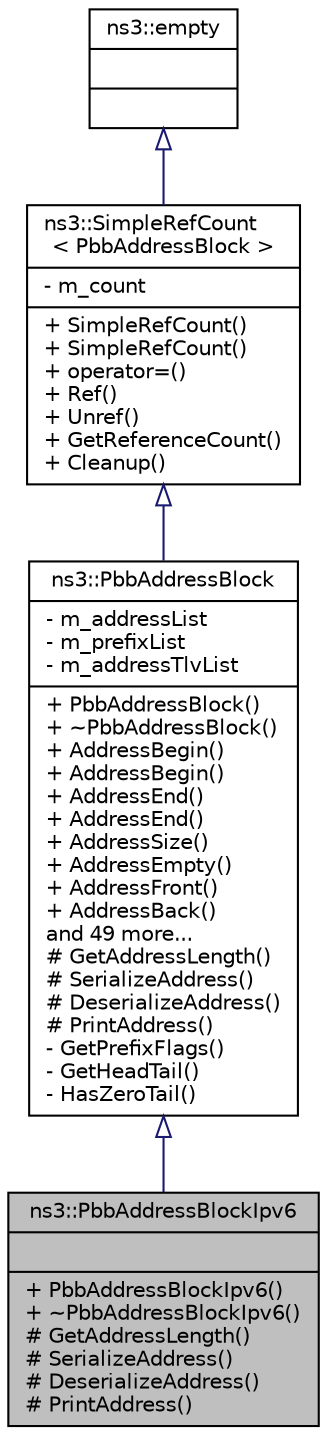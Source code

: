 digraph "ns3::PbbAddressBlockIpv6"
{
  edge [fontname="Helvetica",fontsize="10",labelfontname="Helvetica",labelfontsize="10"];
  node [fontname="Helvetica",fontsize="10",shape=record];
  Node1 [label="{ns3::PbbAddressBlockIpv6\n||+ PbbAddressBlockIpv6()\l+ ~PbbAddressBlockIpv6()\l# GetAddressLength()\l# SerializeAddress()\l# DeserializeAddress()\l# PrintAddress()\l}",height=0.2,width=0.4,color="black", fillcolor="grey75", style="filled", fontcolor="black"];
  Node2 -> Node1 [dir="back",color="midnightblue",fontsize="10",style="solid",arrowtail="onormal"];
  Node2 [label="{ns3::PbbAddressBlock\n|- m_addressList\l- m_prefixList\l- m_addressTlvList\l|+ PbbAddressBlock()\l+ ~PbbAddressBlock()\l+ AddressBegin()\l+ AddressBegin()\l+ AddressEnd()\l+ AddressEnd()\l+ AddressSize()\l+ AddressEmpty()\l+ AddressFront()\l+ AddressBack()\land 49 more...\l# GetAddressLength()\l# SerializeAddress()\l# DeserializeAddress()\l# PrintAddress()\l- GetPrefixFlags()\l- GetHeadTail()\l- HasZeroTail()\l}",height=0.2,width=0.4,color="black", fillcolor="white", style="filled",URL="$d7/d4c/classns3_1_1PbbAddressBlock.html",tooltip="An Address Block and its associated Address TLV Blocks. "];
  Node3 -> Node2 [dir="back",color="midnightblue",fontsize="10",style="solid",arrowtail="onormal"];
  Node3 [label="{ns3::SimpleRefCount\l\< PbbAddressBlock \>\n|- m_count\l|+ SimpleRefCount()\l+ SimpleRefCount()\l+ operator=()\l+ Ref()\l+ Unref()\l+ GetReferenceCount()\l+ Cleanup()\l}",height=0.2,width=0.4,color="black", fillcolor="white", style="filled",URL="$da/da1/classns3_1_1SimpleRefCount.html"];
  Node4 -> Node3 [dir="back",color="midnightblue",fontsize="10",style="solid",arrowtail="onormal"];
  Node4 [label="{ns3::empty\n||}",height=0.2,width=0.4,color="black", fillcolor="white", style="filled",URL="$d9/d6a/classns3_1_1empty.html",tooltip="make Callback use a separate empty type "];
}
